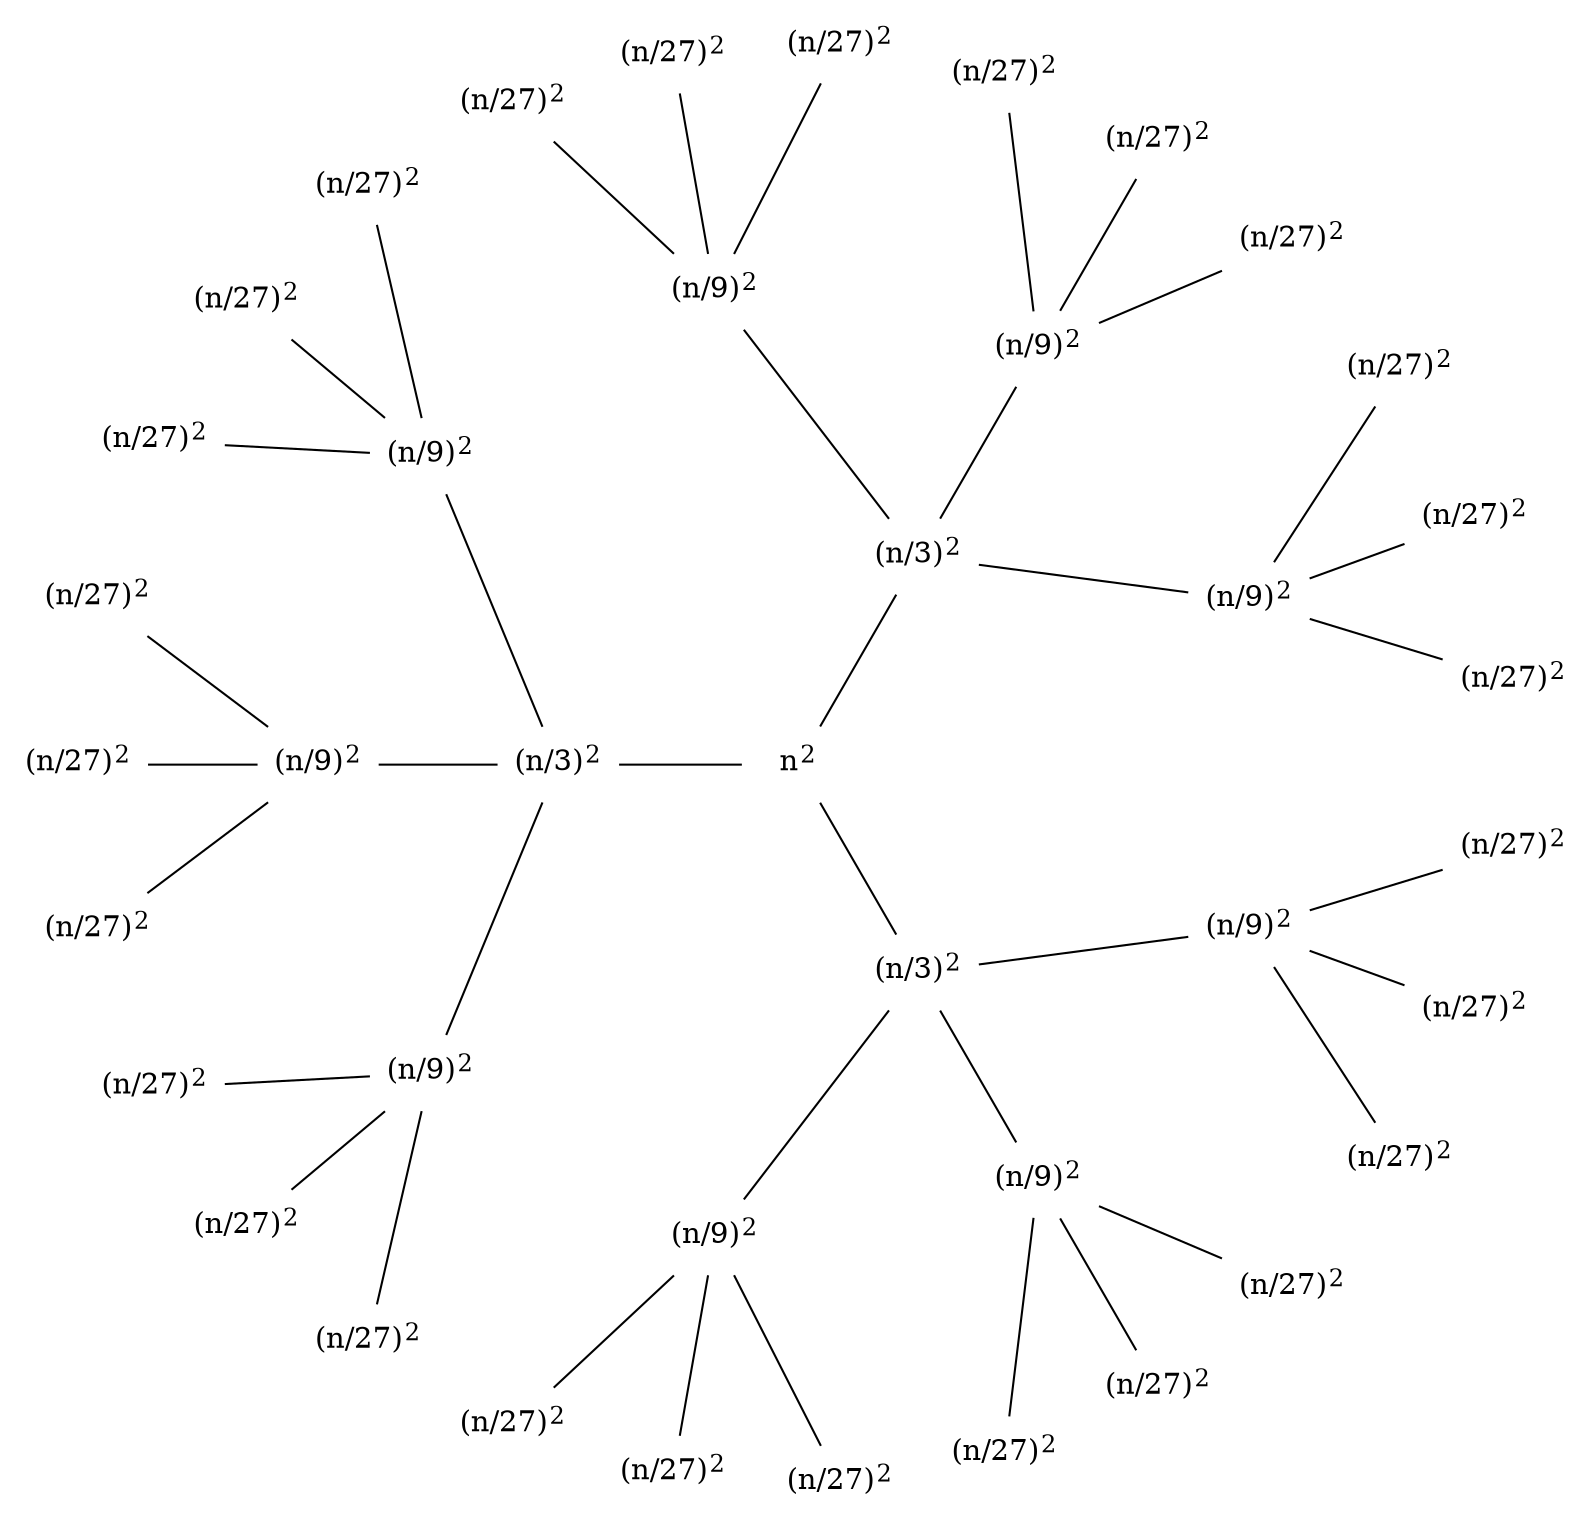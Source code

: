graph{
    node["shape" = none]
    ranksep=1.6
    layout=twopi;
    l1[label=<n<SUP>2</SUP>>]
    l2[label=<(n/3)<SUP>2</SUP>>]
    l3[label=<(n/3)<SUP>2</SUP>>]
    l4[label=<(n/3)<SUP>2</SUP>>]
    l5[label=<(n/9)<SUP>2</SUP>>]
    l6[label=<(n/9)<SUP>2</SUP>>]
    l7[label=<(n/9)<SUP>2</SUP>>]
    l8[label=<(n/9)<SUP>2</SUP>>]
    l9[label=<(n/9)<SUP>2</SUP>>]
    l10[label=<(n/9)<SUP>2</SUP>>]
    l11[label=<(n/9)<SUP>2</SUP>>]
    l12[label=<(n/9)<SUP>2</SUP>>]
    l13[label=<(n/9)<SUP>2</SUP>>]
    a0[label=<(n/27)<SUP>2</SUP>>]
    a1[label=<(n/27)<SUP>2</SUP>>]
    a2[label=<(n/27)<SUP>2</SUP>>]
    a3[label=<(n/27)<SUP>2</SUP>>]
    a4[label=<(n/27)<SUP>2</SUP>>]
    a5[label=<(n/27)<SUP>2</SUP>>]
    a6[label=<(n/27)<SUP>2</SUP>>]
    a7[label=<(n/27)<SUP>2</SUP>>]
    a8[label=<(n/27)<SUP>2</SUP>>]
    a9[label=<(n/27)<SUP>2</SUP>>]
    a10[label=<(n/27)<SUP>2</SUP>>]
    a11[label=<(n/27)<SUP>2</SUP>>]
    a12[label=<(n/27)<SUP>2</SUP>>]
    a13[label=<(n/27)<SUP>2</SUP>>]
    a14[label=<(n/27)<SUP>2</SUP>>]
    a15[label=<(n/27)<SUP>2</SUP>>]
    a16[label=<(n/27)<SUP>2</SUP>>]
    a17[label=<(n/27)<SUP>2</SUP>>]
    a18[label=<(n/27)<SUP>2</SUP>>]
    a19[label=<(n/27)<SUP>2</SUP>>]
    a20[label=<(n/27)<SUP>2</SUP>>]
    a21[label=<(n/27)<SUP>2</SUP>>]
    a22[label=<(n/27)<SUP>2</SUP>>]
    a23[label=<(n/27)<SUP>2</SUP>>]
    a24[label=<(n/27)<SUP>2</SUP>>]
    a25[label=<(n/27)<SUP>2</SUP>>]
    a26[label=<(n/27)<SUP>2</SUP>>]
    l1 -- {l2, l3, l4}
    l2 -- {l5, l6, l7}
    l3 -- {l8, l9, l10}
    l4 -- {l11, l12, l13}
    l5 -- {a0, a1, a2}
    l6 -- {a3, a4, a5}
    l7 -- {a6, a7, a8}
    l8 -- {a9, a10, a11}
    l9 -- {a12, a13, a14}
    l10 -- {a15, a16, a17}
    l11 -- {a18, a19, a20}
    l12 -- {a21, a22, a23}
    l13 -- {a24, a25, a26}
}